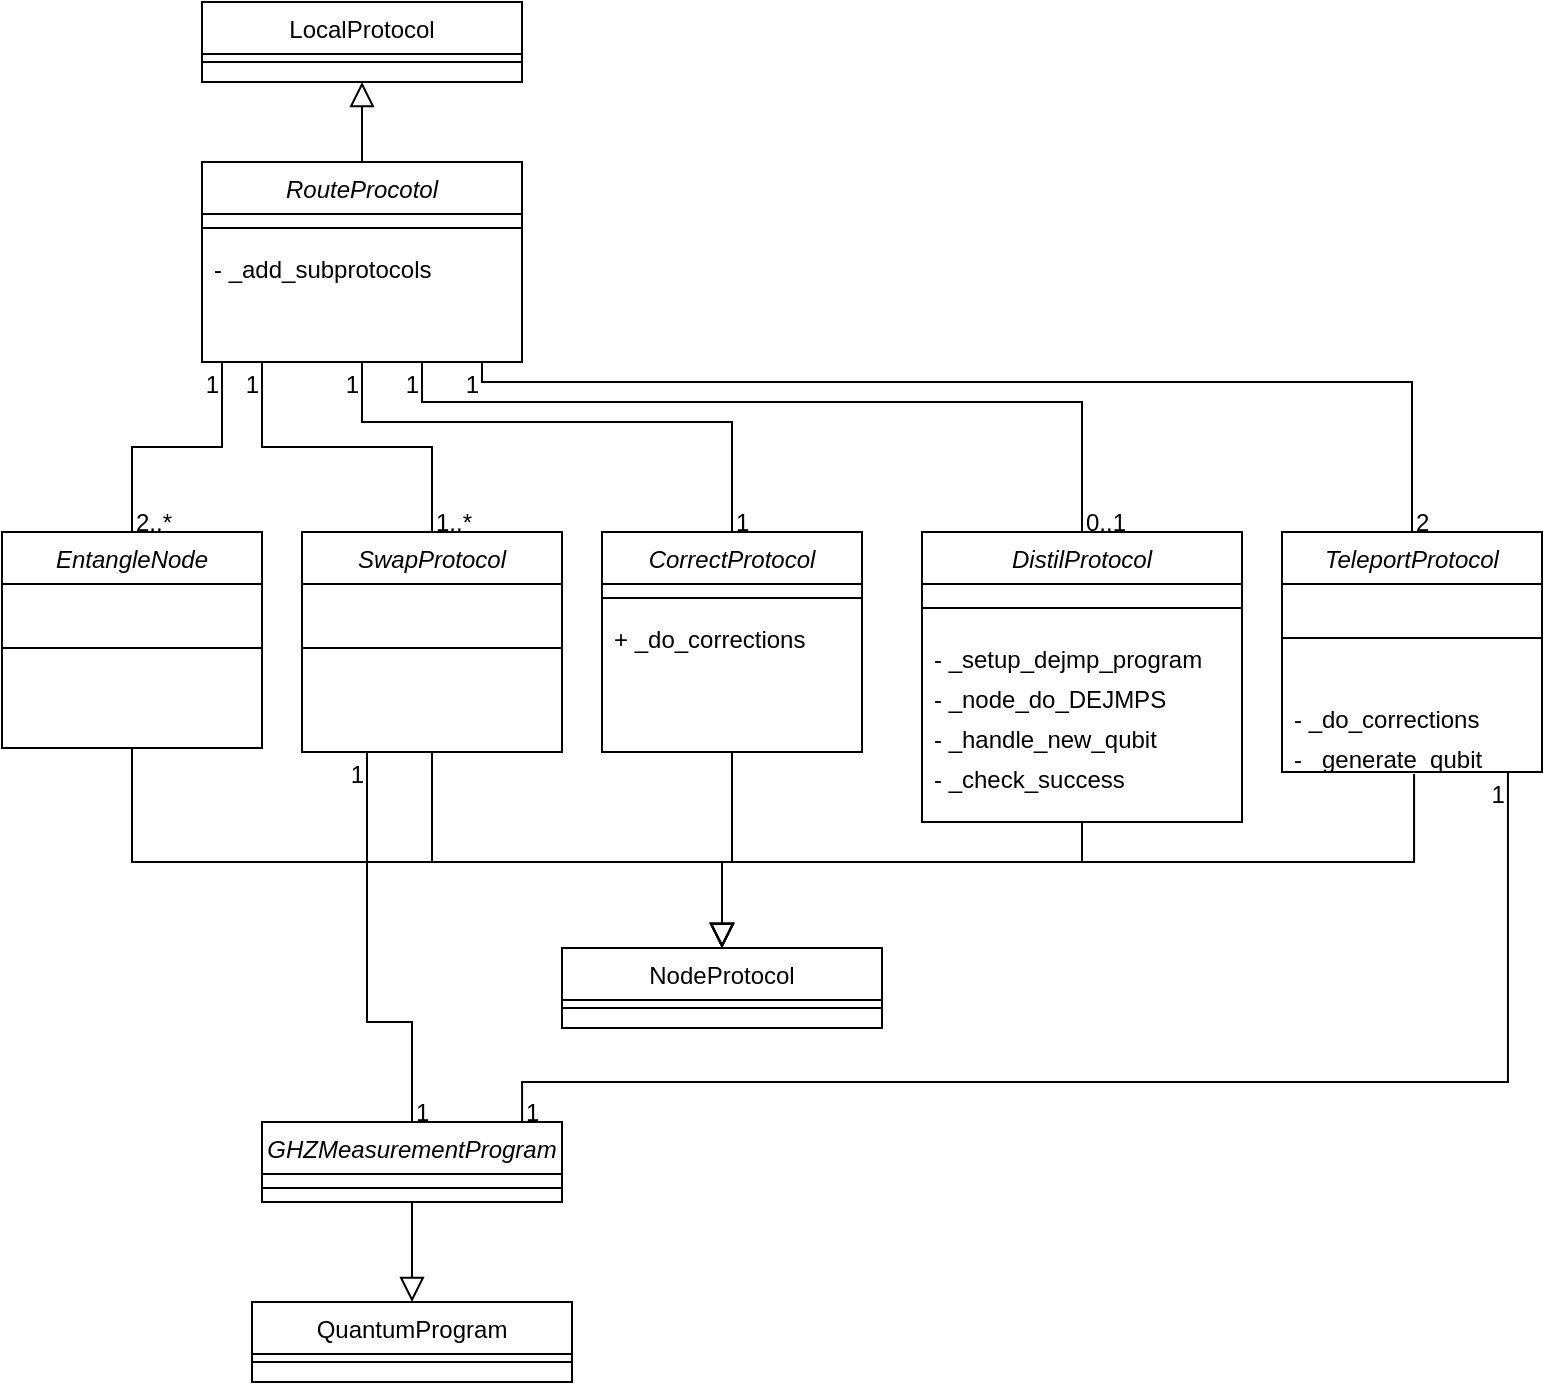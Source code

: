 <mxfile version="24.1.0" type="device">
  <diagram id="C5RBs43oDa-KdzZeNtuy" name="Page-1">
    <mxGraphModel dx="810" dy="454" grid="1" gridSize="10" guides="1" tooltips="1" connect="1" arrows="1" fold="1" page="1" pageScale="1" pageWidth="827" pageHeight="1169" math="0" shadow="0">
      <root>
        <mxCell id="WIyWlLk6GJQsqaUBKTNV-0" />
        <mxCell id="WIyWlLk6GJQsqaUBKTNV-1" parent="WIyWlLk6GJQsqaUBKTNV-0" />
        <mxCell id="zkfFHV4jXpPFQw0GAbJ--0" value="RouteProcotol" style="swimlane;fontStyle=2;align=center;verticalAlign=top;childLayout=stackLayout;horizontal=1;startSize=26;horizontalStack=0;resizeParent=1;resizeLast=0;collapsible=1;marginBottom=0;rounded=0;shadow=0;strokeWidth=1;" parent="WIyWlLk6GJQsqaUBKTNV-1" vertex="1">
          <mxGeometry x="140" y="120" width="160" height="100" as="geometry">
            <mxRectangle x="230" y="140" width="160" height="26" as="alternateBounds" />
          </mxGeometry>
        </mxCell>
        <mxCell id="zkfFHV4jXpPFQw0GAbJ--4" value="" style="line;html=1;strokeWidth=1;align=left;verticalAlign=middle;spacingTop=-1;spacingLeft=3;spacingRight=3;rotatable=0;labelPosition=right;points=[];portConstraint=eastwest;" parent="zkfFHV4jXpPFQw0GAbJ--0" vertex="1">
          <mxGeometry y="26" width="160" height="14" as="geometry" />
        </mxCell>
        <mxCell id="Yz1U7CVcsts6lsaazN-v-44" value="- _add_subprotocols" style="text;align=left;verticalAlign=top;spacingLeft=4;spacingRight=4;overflow=hidden;rotatable=0;points=[[0,0.5],[1,0.5]];portConstraint=eastwest;" vertex="1" parent="zkfFHV4jXpPFQw0GAbJ--0">
          <mxGeometry y="40" width="160" height="20" as="geometry" />
        </mxCell>
        <mxCell id="zkfFHV4jXpPFQw0GAbJ--17" value="LocalProtocol" style="swimlane;fontStyle=0;align=center;verticalAlign=top;childLayout=stackLayout;horizontal=1;startSize=26;horizontalStack=0;resizeParent=1;resizeLast=0;collapsible=1;marginBottom=0;rounded=0;shadow=0;strokeWidth=1;" parent="WIyWlLk6GJQsqaUBKTNV-1" vertex="1">
          <mxGeometry x="140" y="40" width="160" height="40" as="geometry">
            <mxRectangle x="550" y="140" width="160" height="26" as="alternateBounds" />
          </mxGeometry>
        </mxCell>
        <mxCell id="zkfFHV4jXpPFQw0GAbJ--23" value="" style="line;html=1;strokeWidth=1;align=left;verticalAlign=middle;spacingTop=-1;spacingLeft=3;spacingRight=3;rotatable=0;labelPosition=right;points=[];portConstraint=eastwest;" parent="zkfFHV4jXpPFQw0GAbJ--17" vertex="1">
          <mxGeometry y="26" width="160" height="8" as="geometry" />
        </mxCell>
        <mxCell id="Yz1U7CVcsts6lsaazN-v-0" value="NodeProtocol" style="swimlane;fontStyle=0;align=center;verticalAlign=top;childLayout=stackLayout;horizontal=1;startSize=26;horizontalStack=0;resizeParent=1;resizeLast=0;collapsible=1;marginBottom=0;rounded=0;shadow=0;strokeWidth=1;" vertex="1" parent="WIyWlLk6GJQsqaUBKTNV-1">
          <mxGeometry x="320" y="513" width="160" height="40" as="geometry">
            <mxRectangle x="550" y="140" width="160" height="26" as="alternateBounds" />
          </mxGeometry>
        </mxCell>
        <mxCell id="Yz1U7CVcsts6lsaazN-v-1" value="" style="line;html=1;strokeWidth=1;align=left;verticalAlign=middle;spacingTop=-1;spacingLeft=3;spacingRight=3;rotatable=0;labelPosition=right;points=[];portConstraint=eastwest;" vertex="1" parent="Yz1U7CVcsts6lsaazN-v-0">
          <mxGeometry y="26" width="160" height="8" as="geometry" />
        </mxCell>
        <mxCell id="Yz1U7CVcsts6lsaazN-v-2" value="EntangleNode" style="swimlane;fontStyle=2;align=center;verticalAlign=top;childLayout=stackLayout;horizontal=1;startSize=26;horizontalStack=0;resizeParent=1;resizeLast=0;collapsible=1;marginBottom=0;rounded=0;shadow=0;strokeWidth=1;" vertex="1" parent="WIyWlLk6GJQsqaUBKTNV-1">
          <mxGeometry x="40" y="305" width="130" height="108" as="geometry">
            <mxRectangle x="230" y="140" width="160" height="26" as="alternateBounds" />
          </mxGeometry>
        </mxCell>
        <mxCell id="Yz1U7CVcsts6lsaazN-v-3" value="" style="line;html=1;strokeWidth=1;align=left;verticalAlign=middle;spacingTop=-1;spacingLeft=3;spacingRight=3;rotatable=0;labelPosition=right;points=[];portConstraint=eastwest;" vertex="1" parent="Yz1U7CVcsts6lsaazN-v-2">
          <mxGeometry y="26" width="130" height="64" as="geometry" />
        </mxCell>
        <mxCell id="Yz1U7CVcsts6lsaazN-v-4" value="SwapProtocol" style="swimlane;fontStyle=2;align=center;verticalAlign=top;childLayout=stackLayout;horizontal=1;startSize=26;horizontalStack=0;resizeParent=1;resizeLast=0;collapsible=1;marginBottom=0;rounded=0;shadow=0;strokeWidth=1;" vertex="1" parent="WIyWlLk6GJQsqaUBKTNV-1">
          <mxGeometry x="190" y="305" width="130" height="110" as="geometry">
            <mxRectangle x="230" y="140" width="160" height="26" as="alternateBounds" />
          </mxGeometry>
        </mxCell>
        <mxCell id="Yz1U7CVcsts6lsaazN-v-5" value="" style="line;html=1;strokeWidth=1;align=left;verticalAlign=middle;spacingTop=-1;spacingLeft=3;spacingRight=3;rotatable=0;labelPosition=right;points=[];portConstraint=eastwest;" vertex="1" parent="Yz1U7CVcsts6lsaazN-v-4">
          <mxGeometry y="26" width="130" height="64" as="geometry" />
        </mxCell>
        <mxCell id="Yz1U7CVcsts6lsaazN-v-6" value="CorrectProtocol" style="swimlane;fontStyle=2;align=center;verticalAlign=top;childLayout=stackLayout;horizontal=1;startSize=26;horizontalStack=0;resizeParent=1;resizeLast=0;collapsible=1;marginBottom=0;rounded=0;shadow=0;strokeWidth=1;" vertex="1" parent="WIyWlLk6GJQsqaUBKTNV-1">
          <mxGeometry x="340" y="305" width="130" height="110" as="geometry">
            <mxRectangle x="230" y="140" width="160" height="26" as="alternateBounds" />
          </mxGeometry>
        </mxCell>
        <mxCell id="Yz1U7CVcsts6lsaazN-v-7" value="" style="line;html=1;strokeWidth=1;align=left;verticalAlign=middle;spacingTop=-1;spacingLeft=3;spacingRight=3;rotatable=0;labelPosition=right;points=[];portConstraint=eastwest;" vertex="1" parent="Yz1U7CVcsts6lsaazN-v-6">
          <mxGeometry y="26" width="130" height="14" as="geometry" />
        </mxCell>
        <mxCell id="Yz1U7CVcsts6lsaazN-v-39" value="+ _do_corrections" style="text;align=left;verticalAlign=top;spacingLeft=4;spacingRight=4;overflow=hidden;rotatable=0;points=[[0,0.5],[1,0.5]];portConstraint=eastwest;" vertex="1" parent="Yz1U7CVcsts6lsaazN-v-6">
          <mxGeometry y="40" width="130" height="20" as="geometry" />
        </mxCell>
        <mxCell id="Yz1U7CVcsts6lsaazN-v-8" value="DistilProtocol" style="swimlane;fontStyle=2;align=center;verticalAlign=top;childLayout=stackLayout;horizontal=1;startSize=26;horizontalStack=0;resizeParent=1;resizeLast=0;collapsible=1;marginBottom=0;rounded=0;shadow=0;strokeWidth=1;" vertex="1" parent="WIyWlLk6GJQsqaUBKTNV-1">
          <mxGeometry x="500" y="305" width="160" height="145" as="geometry">
            <mxRectangle x="230" y="140" width="160" height="26" as="alternateBounds" />
          </mxGeometry>
        </mxCell>
        <mxCell id="Yz1U7CVcsts6lsaazN-v-9" value="" style="line;html=1;strokeWidth=1;align=left;verticalAlign=middle;spacingTop=-1;spacingLeft=3;spacingRight=3;rotatable=0;labelPosition=right;points=[];portConstraint=eastwest;" vertex="1" parent="Yz1U7CVcsts6lsaazN-v-8">
          <mxGeometry y="26" width="160" height="24" as="geometry" />
        </mxCell>
        <mxCell id="Yz1U7CVcsts6lsaazN-v-41" value="- _setup_dejmp_program" style="text;align=left;verticalAlign=top;spacingLeft=4;spacingRight=4;overflow=hidden;rotatable=0;points=[[0,0.5],[1,0.5]];portConstraint=eastwest;" vertex="1" parent="Yz1U7CVcsts6lsaazN-v-8">
          <mxGeometry y="50" width="160" height="20" as="geometry" />
        </mxCell>
        <mxCell id="Yz1U7CVcsts6lsaazN-v-40" value="- _node_do_DEJMPS" style="text;align=left;verticalAlign=top;spacingLeft=4;spacingRight=4;overflow=hidden;rotatable=0;points=[[0,0.5],[1,0.5]];portConstraint=eastwest;" vertex="1" parent="Yz1U7CVcsts6lsaazN-v-8">
          <mxGeometry y="70" width="160" height="20" as="geometry" />
        </mxCell>
        <mxCell id="Yz1U7CVcsts6lsaazN-v-42" value="- _handle_new_qubit" style="text;align=left;verticalAlign=top;spacingLeft=4;spacingRight=4;overflow=hidden;rotatable=0;points=[[0,0.5],[1,0.5]];portConstraint=eastwest;" vertex="1" parent="Yz1U7CVcsts6lsaazN-v-8">
          <mxGeometry y="90" width="160" height="20" as="geometry" />
        </mxCell>
        <mxCell id="Yz1U7CVcsts6lsaazN-v-43" value="- _check_success" style="text;align=left;verticalAlign=top;spacingLeft=4;spacingRight=4;overflow=hidden;rotatable=0;points=[[0,0.5],[1,0.5]];portConstraint=eastwest;" vertex="1" parent="Yz1U7CVcsts6lsaazN-v-8">
          <mxGeometry y="110" width="160" height="20" as="geometry" />
        </mxCell>
        <mxCell id="Yz1U7CVcsts6lsaazN-v-10" value="TeleportProtocol" style="swimlane;fontStyle=2;align=center;verticalAlign=top;childLayout=stackLayout;horizontal=1;startSize=26;horizontalStack=0;resizeParent=1;resizeLast=0;collapsible=1;marginBottom=0;rounded=0;shadow=0;strokeWidth=1;" vertex="1" parent="WIyWlLk6GJQsqaUBKTNV-1">
          <mxGeometry x="680" y="305" width="130" height="120" as="geometry">
            <mxRectangle x="230" y="140" width="160" height="26" as="alternateBounds" />
          </mxGeometry>
        </mxCell>
        <mxCell id="Yz1U7CVcsts6lsaazN-v-11" value="" style="line;html=1;strokeWidth=1;align=left;verticalAlign=middle;spacingTop=-1;spacingLeft=3;spacingRight=3;rotatable=0;labelPosition=right;points=[];portConstraint=eastwest;" vertex="1" parent="Yz1U7CVcsts6lsaazN-v-10">
          <mxGeometry y="26" width="130" height="54" as="geometry" />
        </mxCell>
        <mxCell id="Yz1U7CVcsts6lsaazN-v-46" value="- _do_corrections" style="text;align=left;verticalAlign=top;spacingLeft=4;spacingRight=4;overflow=hidden;rotatable=0;points=[[0,0.5],[1,0.5]];portConstraint=eastwest;" vertex="1" parent="Yz1U7CVcsts6lsaazN-v-10">
          <mxGeometry y="80" width="130" height="20" as="geometry" />
        </mxCell>
        <mxCell id="Yz1U7CVcsts6lsaazN-v-45" value="- _generate_qubit" style="text;align=left;verticalAlign=top;spacingLeft=4;spacingRight=4;overflow=hidden;rotatable=0;points=[[0,0.5],[1,0.5]];portConstraint=eastwest;" vertex="1" parent="Yz1U7CVcsts6lsaazN-v-10">
          <mxGeometry y="100" width="130" height="20" as="geometry" />
        </mxCell>
        <mxCell id="Yz1U7CVcsts6lsaazN-v-12" value="" style="endArrow=block;endSize=10;endFill=0;shadow=0;strokeWidth=1;rounded=0;curved=0;edgeStyle=elbowEdgeStyle;elbow=vertical;exitX=0.5;exitY=1;exitDx=0;exitDy=0;entryX=0.5;entryY=0;entryDx=0;entryDy=0;" edge="1" parent="WIyWlLk6GJQsqaUBKTNV-1" source="Yz1U7CVcsts6lsaazN-v-2" target="Yz1U7CVcsts6lsaazN-v-0">
          <mxGeometry width="160" relative="1" as="geometry">
            <mxPoint x="60" y="415" as="sourcePoint" />
            <mxPoint x="200" y="515" as="targetPoint" />
            <Array as="points">
              <mxPoint x="250" y="470" />
            </Array>
          </mxGeometry>
        </mxCell>
        <mxCell id="Yz1U7CVcsts6lsaazN-v-17" value="" style="endArrow=none;shadow=0;strokeWidth=1;rounded=0;curved=0;endFill=0;edgeStyle=elbowEdgeStyle;elbow=vertical;exitX=0.5;exitY=0;exitDx=0;exitDy=0;" edge="1" parent="WIyWlLk6GJQsqaUBKTNV-1" source="Yz1U7CVcsts6lsaazN-v-2">
          <mxGeometry x="0.5" y="41" relative="1" as="geometry">
            <mxPoint x="380" y="241" as="sourcePoint" />
            <mxPoint x="150" y="220" as="targetPoint" />
            <mxPoint x="-40" y="32" as="offset" />
          </mxGeometry>
        </mxCell>
        <mxCell id="Yz1U7CVcsts6lsaazN-v-18" value="2..*" style="resizable=0;align=left;verticalAlign=bottom;labelBackgroundColor=none;fontSize=12;" connectable="0" vertex="1" parent="Yz1U7CVcsts6lsaazN-v-17">
          <mxGeometry x="-1" relative="1" as="geometry">
            <mxPoint y="4" as="offset" />
          </mxGeometry>
        </mxCell>
        <mxCell id="Yz1U7CVcsts6lsaazN-v-19" value="1" style="resizable=0;align=right;verticalAlign=bottom;labelBackgroundColor=none;fontSize=12;" connectable="0" vertex="1" parent="Yz1U7CVcsts6lsaazN-v-17">
          <mxGeometry x="1" relative="1" as="geometry">
            <mxPoint y="20" as="offset" />
          </mxGeometry>
        </mxCell>
        <mxCell id="Yz1U7CVcsts6lsaazN-v-21" value="" style="endArrow=block;endSize=10;endFill=0;shadow=0;strokeWidth=1;rounded=0;curved=0;edgeStyle=elbowEdgeStyle;elbow=vertical;exitX=0.5;exitY=0;exitDx=0;exitDy=0;entryX=0.5;entryY=1;entryDx=0;entryDy=0;" edge="1" parent="WIyWlLk6GJQsqaUBKTNV-1" source="zkfFHV4jXpPFQw0GAbJ--0" target="zkfFHV4jXpPFQw0GAbJ--17">
          <mxGeometry width="160" relative="1" as="geometry">
            <mxPoint x="415" y="302" as="sourcePoint" />
            <mxPoint x="410" y="382" as="targetPoint" />
            <Array as="points" />
          </mxGeometry>
        </mxCell>
        <mxCell id="Yz1U7CVcsts6lsaazN-v-22" value="" style="endArrow=none;shadow=0;strokeWidth=1;rounded=0;curved=0;endFill=0;edgeStyle=elbowEdgeStyle;elbow=vertical;exitX=0.5;exitY=0;exitDx=0;exitDy=0;" edge="1" parent="WIyWlLk6GJQsqaUBKTNV-1" source="Yz1U7CVcsts6lsaazN-v-4">
          <mxGeometry x="0.5" y="41" relative="1" as="geometry">
            <mxPoint x="115" y="252" as="sourcePoint" />
            <mxPoint x="170" y="220" as="targetPoint" />
            <mxPoint x="-40" y="32" as="offset" />
          </mxGeometry>
        </mxCell>
        <mxCell id="Yz1U7CVcsts6lsaazN-v-23" value="1..*" style="resizable=0;align=left;verticalAlign=bottom;labelBackgroundColor=none;fontSize=12;" connectable="0" vertex="1" parent="Yz1U7CVcsts6lsaazN-v-22">
          <mxGeometry x="-1" relative="1" as="geometry">
            <mxPoint y="4" as="offset" />
          </mxGeometry>
        </mxCell>
        <mxCell id="Yz1U7CVcsts6lsaazN-v-24" value="1" style="resizable=0;align=right;verticalAlign=bottom;labelBackgroundColor=none;fontSize=12;" connectable="0" vertex="1" parent="Yz1U7CVcsts6lsaazN-v-22">
          <mxGeometry x="1" relative="1" as="geometry">
            <mxPoint y="20" as="offset" />
          </mxGeometry>
        </mxCell>
        <mxCell id="Yz1U7CVcsts6lsaazN-v-25" value="" style="endArrow=none;shadow=0;strokeWidth=1;rounded=0;curved=0;endFill=0;edgeStyle=elbowEdgeStyle;elbow=vertical;exitX=0.5;exitY=0;exitDx=0;exitDy=0;" edge="1" parent="WIyWlLk6GJQsqaUBKTNV-1" source="Yz1U7CVcsts6lsaazN-v-6">
          <mxGeometry x="0.5" y="41" relative="1" as="geometry">
            <mxPoint x="265" y="252" as="sourcePoint" />
            <mxPoint x="220" y="220" as="targetPoint" />
            <mxPoint x="-40" y="32" as="offset" />
            <Array as="points">
              <mxPoint x="320" y="250" />
            </Array>
          </mxGeometry>
        </mxCell>
        <mxCell id="Yz1U7CVcsts6lsaazN-v-26" value="1" style="resizable=0;align=left;verticalAlign=bottom;labelBackgroundColor=none;fontSize=12;" connectable="0" vertex="1" parent="Yz1U7CVcsts6lsaazN-v-25">
          <mxGeometry x="-1" relative="1" as="geometry">
            <mxPoint y="4" as="offset" />
          </mxGeometry>
        </mxCell>
        <mxCell id="Yz1U7CVcsts6lsaazN-v-27" value="1" style="resizable=0;align=right;verticalAlign=bottom;labelBackgroundColor=none;fontSize=12;" connectable="0" vertex="1" parent="Yz1U7CVcsts6lsaazN-v-25">
          <mxGeometry x="1" relative="1" as="geometry">
            <mxPoint y="20" as="offset" />
          </mxGeometry>
        </mxCell>
        <mxCell id="Yz1U7CVcsts6lsaazN-v-28" value="" style="endArrow=none;shadow=0;strokeWidth=1;rounded=0;curved=0;endFill=0;edgeStyle=elbowEdgeStyle;elbow=vertical;exitX=0.5;exitY=0;exitDx=0;exitDy=0;" edge="1" parent="WIyWlLk6GJQsqaUBKTNV-1" source="Yz1U7CVcsts6lsaazN-v-8">
          <mxGeometry x="0.5" y="41" relative="1" as="geometry">
            <mxPoint x="275" y="262" as="sourcePoint" />
            <mxPoint x="250" y="220" as="targetPoint" />
            <mxPoint x="-40" y="32" as="offset" />
            <Array as="points">
              <mxPoint x="410" y="240" />
            </Array>
          </mxGeometry>
        </mxCell>
        <mxCell id="Yz1U7CVcsts6lsaazN-v-29" value="0..1" style="resizable=0;align=left;verticalAlign=bottom;labelBackgroundColor=none;fontSize=12;" connectable="0" vertex="1" parent="Yz1U7CVcsts6lsaazN-v-28">
          <mxGeometry x="-1" relative="1" as="geometry">
            <mxPoint y="4" as="offset" />
          </mxGeometry>
        </mxCell>
        <mxCell id="Yz1U7CVcsts6lsaazN-v-30" value="1" style="resizable=0;align=right;verticalAlign=bottom;labelBackgroundColor=none;fontSize=12;" connectable="0" vertex="1" parent="Yz1U7CVcsts6lsaazN-v-28">
          <mxGeometry x="1" relative="1" as="geometry">
            <mxPoint y="20" as="offset" />
          </mxGeometry>
        </mxCell>
        <mxCell id="Yz1U7CVcsts6lsaazN-v-31" value="" style="endArrow=none;shadow=0;strokeWidth=1;rounded=0;curved=0;endFill=0;edgeStyle=elbowEdgeStyle;elbow=vertical;exitX=0.5;exitY=0;exitDx=0;exitDy=0;" edge="1" parent="WIyWlLk6GJQsqaUBKTNV-1" source="Yz1U7CVcsts6lsaazN-v-10">
          <mxGeometry x="0.5" y="41" relative="1" as="geometry">
            <mxPoint x="285" y="272" as="sourcePoint" />
            <mxPoint x="280" y="220" as="targetPoint" />
            <mxPoint x="-40" y="32" as="offset" />
            <Array as="points">
              <mxPoint x="740" y="230" />
            </Array>
          </mxGeometry>
        </mxCell>
        <mxCell id="Yz1U7CVcsts6lsaazN-v-32" value="2" style="resizable=0;align=left;verticalAlign=bottom;labelBackgroundColor=none;fontSize=12;" connectable="0" vertex="1" parent="Yz1U7CVcsts6lsaazN-v-31">
          <mxGeometry x="-1" relative="1" as="geometry">
            <mxPoint y="4" as="offset" />
          </mxGeometry>
        </mxCell>
        <mxCell id="Yz1U7CVcsts6lsaazN-v-33" value="1" style="resizable=0;align=right;verticalAlign=bottom;labelBackgroundColor=none;fontSize=12;" connectable="0" vertex="1" parent="Yz1U7CVcsts6lsaazN-v-31">
          <mxGeometry x="1" relative="1" as="geometry">
            <mxPoint y="20" as="offset" />
          </mxGeometry>
        </mxCell>
        <mxCell id="Yz1U7CVcsts6lsaazN-v-34" value="GHZMeasurementProgram" style="swimlane;fontStyle=2;align=center;verticalAlign=top;childLayout=stackLayout;horizontal=1;startSize=26;horizontalStack=0;resizeParent=1;resizeLast=0;collapsible=1;marginBottom=0;rounded=0;shadow=0;strokeWidth=1;" vertex="1" parent="WIyWlLk6GJQsqaUBKTNV-1">
          <mxGeometry x="170" y="600" width="150" height="40" as="geometry">
            <mxRectangle x="230" y="140" width="160" height="26" as="alternateBounds" />
          </mxGeometry>
        </mxCell>
        <mxCell id="Yz1U7CVcsts6lsaazN-v-35" value="" style="line;html=1;strokeWidth=1;align=left;verticalAlign=middle;spacingTop=-1;spacingLeft=3;spacingRight=3;rotatable=0;labelPosition=right;points=[];portConstraint=eastwest;" vertex="1" parent="Yz1U7CVcsts6lsaazN-v-34">
          <mxGeometry y="26" width="150" height="14" as="geometry" />
        </mxCell>
        <mxCell id="Yz1U7CVcsts6lsaazN-v-36" value="" style="endArrow=none;shadow=0;strokeWidth=1;rounded=0;curved=0;endFill=0;edgeStyle=elbowEdgeStyle;elbow=vertical;entryX=0.25;entryY=1;entryDx=0;entryDy=0;exitX=0.5;exitY=0;exitDx=0;exitDy=0;" edge="1" parent="WIyWlLk6GJQsqaUBKTNV-1" source="Yz1U7CVcsts6lsaazN-v-34" target="Yz1U7CVcsts6lsaazN-v-4">
          <mxGeometry x="0.5" y="41" relative="1" as="geometry">
            <mxPoint x="180" y="530" as="sourcePoint" />
            <mxPoint x="230" y="220" as="targetPoint" />
            <mxPoint x="-40" y="32" as="offset" />
            <Array as="points">
              <mxPoint x="180" y="550" />
            </Array>
          </mxGeometry>
        </mxCell>
        <mxCell id="Yz1U7CVcsts6lsaazN-v-37" value="1" style="resizable=0;align=left;verticalAlign=bottom;labelBackgroundColor=none;fontSize=12;" connectable="0" vertex="1" parent="Yz1U7CVcsts6lsaazN-v-36">
          <mxGeometry x="-1" relative="1" as="geometry">
            <mxPoint y="4" as="offset" />
          </mxGeometry>
        </mxCell>
        <mxCell id="Yz1U7CVcsts6lsaazN-v-38" value="1" style="resizable=0;align=right;verticalAlign=bottom;labelBackgroundColor=none;fontSize=12;" connectable="0" vertex="1" parent="Yz1U7CVcsts6lsaazN-v-36">
          <mxGeometry x="1" relative="1" as="geometry">
            <mxPoint y="20" as="offset" />
          </mxGeometry>
        </mxCell>
        <mxCell id="Yz1U7CVcsts6lsaazN-v-49" value="" style="endArrow=none;shadow=0;strokeWidth=1;rounded=0;curved=0;endFill=0;edgeStyle=elbowEdgeStyle;elbow=vertical;entryX=0.869;entryY=1;entryDx=0;entryDy=0;exitX=0.867;exitY=0;exitDx=0;exitDy=0;entryPerimeter=0;exitPerimeter=0;" edge="1" parent="WIyWlLk6GJQsqaUBKTNV-1" source="Yz1U7CVcsts6lsaazN-v-34" target="Yz1U7CVcsts6lsaazN-v-45">
          <mxGeometry x="0.5" y="41" relative="1" as="geometry">
            <mxPoint x="255" y="680" as="sourcePoint" />
            <mxPoint x="233" y="425" as="targetPoint" />
            <mxPoint x="-40" y="32" as="offset" />
            <Array as="points">
              <mxPoint x="540" y="580" />
            </Array>
          </mxGeometry>
        </mxCell>
        <mxCell id="Yz1U7CVcsts6lsaazN-v-50" value="1" style="resizable=0;align=left;verticalAlign=bottom;labelBackgroundColor=none;fontSize=12;" connectable="0" vertex="1" parent="Yz1U7CVcsts6lsaazN-v-49">
          <mxGeometry x="-1" relative="1" as="geometry">
            <mxPoint y="4" as="offset" />
          </mxGeometry>
        </mxCell>
        <mxCell id="Yz1U7CVcsts6lsaazN-v-51" value="1" style="resizable=0;align=right;verticalAlign=bottom;labelBackgroundColor=none;fontSize=12;" connectable="0" vertex="1" parent="Yz1U7CVcsts6lsaazN-v-49">
          <mxGeometry x="1" relative="1" as="geometry">
            <mxPoint y="20" as="offset" />
          </mxGeometry>
        </mxCell>
        <mxCell id="Yz1U7CVcsts6lsaazN-v-53" value="" style="endArrow=block;endSize=10;endFill=0;shadow=0;strokeWidth=1;rounded=0;curved=0;edgeStyle=elbowEdgeStyle;elbow=vertical;exitX=0.5;exitY=1;exitDx=0;exitDy=0;entryX=0.5;entryY=0;entryDx=0;entryDy=0;" edge="1" parent="WIyWlLk6GJQsqaUBKTNV-1" source="Yz1U7CVcsts6lsaazN-v-6" target="Yz1U7CVcsts6lsaazN-v-0">
          <mxGeometry width="160" relative="1" as="geometry">
            <mxPoint x="125" y="433" as="sourcePoint" />
            <mxPoint x="420" y="533" as="targetPoint" />
            <Array as="points">
              <mxPoint x="390" y="470" />
            </Array>
          </mxGeometry>
        </mxCell>
        <mxCell id="Yz1U7CVcsts6lsaazN-v-55" value="" style="endArrow=block;endSize=10;endFill=0;shadow=0;strokeWidth=1;rounded=0;curved=0;edgeStyle=elbowEdgeStyle;elbow=vertical;exitX=0.5;exitY=1;exitDx=0;exitDy=0;entryX=0.5;entryY=0;entryDx=0;entryDy=0;" edge="1" parent="WIyWlLk6GJQsqaUBKTNV-1" source="Yz1U7CVcsts6lsaazN-v-8" target="Yz1U7CVcsts6lsaazN-v-0">
          <mxGeometry width="160" relative="1" as="geometry">
            <mxPoint x="145" y="453" as="sourcePoint" />
            <mxPoint x="440" y="553" as="targetPoint" />
            <Array as="points">
              <mxPoint x="400" y="470" />
            </Array>
          </mxGeometry>
        </mxCell>
        <mxCell id="Yz1U7CVcsts6lsaazN-v-56" value="" style="endArrow=block;endSize=10;endFill=0;shadow=0;strokeWidth=1;rounded=0;curved=0;edgeStyle=elbowEdgeStyle;elbow=vertical;exitX=0.5;exitY=1;exitDx=0;exitDy=0;entryX=0.5;entryY=0;entryDx=0;entryDy=0;" edge="1" parent="WIyWlLk6GJQsqaUBKTNV-1" source="Yz1U7CVcsts6lsaazN-v-4" target="Yz1U7CVcsts6lsaazN-v-0">
          <mxGeometry width="160" relative="1" as="geometry">
            <mxPoint x="155" y="463" as="sourcePoint" />
            <mxPoint x="450" y="563" as="targetPoint" />
            <Array as="points">
              <mxPoint x="330" y="470" />
            </Array>
          </mxGeometry>
        </mxCell>
        <mxCell id="Yz1U7CVcsts6lsaazN-v-57" value="" style="endArrow=block;endSize=10;endFill=0;shadow=0;strokeWidth=1;rounded=0;curved=0;edgeStyle=elbowEdgeStyle;elbow=vertical;exitX=0.508;exitY=1.05;exitDx=0;exitDy=0;entryX=0.5;entryY=0;entryDx=0;entryDy=0;exitPerimeter=0;" edge="1" parent="WIyWlLk6GJQsqaUBKTNV-1" source="Yz1U7CVcsts6lsaazN-v-45" target="Yz1U7CVcsts6lsaazN-v-0">
          <mxGeometry width="160" relative="1" as="geometry">
            <mxPoint x="165" y="473" as="sourcePoint" />
            <mxPoint x="460" y="573" as="targetPoint" />
            <Array as="points">
              <mxPoint x="550" y="470" />
            </Array>
          </mxGeometry>
        </mxCell>
        <mxCell id="Yz1U7CVcsts6lsaazN-v-58" value="QuantumProgram" style="swimlane;fontStyle=0;align=center;verticalAlign=top;childLayout=stackLayout;horizontal=1;startSize=26;horizontalStack=0;resizeParent=1;resizeLast=0;collapsible=1;marginBottom=0;rounded=0;shadow=0;strokeWidth=1;" vertex="1" parent="WIyWlLk6GJQsqaUBKTNV-1">
          <mxGeometry x="165" y="690" width="160" height="40" as="geometry">
            <mxRectangle x="550" y="140" width="160" height="26" as="alternateBounds" />
          </mxGeometry>
        </mxCell>
        <mxCell id="Yz1U7CVcsts6lsaazN-v-59" value="" style="line;html=1;strokeWidth=1;align=left;verticalAlign=middle;spacingTop=-1;spacingLeft=3;spacingRight=3;rotatable=0;labelPosition=right;points=[];portConstraint=eastwest;" vertex="1" parent="Yz1U7CVcsts6lsaazN-v-58">
          <mxGeometry y="26" width="160" height="8" as="geometry" />
        </mxCell>
        <mxCell id="Yz1U7CVcsts6lsaazN-v-60" value="" style="endArrow=block;endSize=10;endFill=0;shadow=0;strokeWidth=1;rounded=0;curved=0;edgeStyle=elbowEdgeStyle;elbow=vertical;exitX=0.5;exitY=1;exitDx=0;exitDy=0;entryX=0.5;entryY=0;entryDx=0;entryDy=0;" edge="1" parent="WIyWlLk6GJQsqaUBKTNV-1" source="Yz1U7CVcsts6lsaazN-v-34" target="Yz1U7CVcsts6lsaazN-v-58">
          <mxGeometry width="160" relative="1" as="geometry">
            <mxPoint x="756" y="436" as="sourcePoint" />
            <mxPoint x="410" y="523" as="targetPoint" />
            <Array as="points">
              <mxPoint x="260" y="660" />
            </Array>
          </mxGeometry>
        </mxCell>
      </root>
    </mxGraphModel>
  </diagram>
</mxfile>

